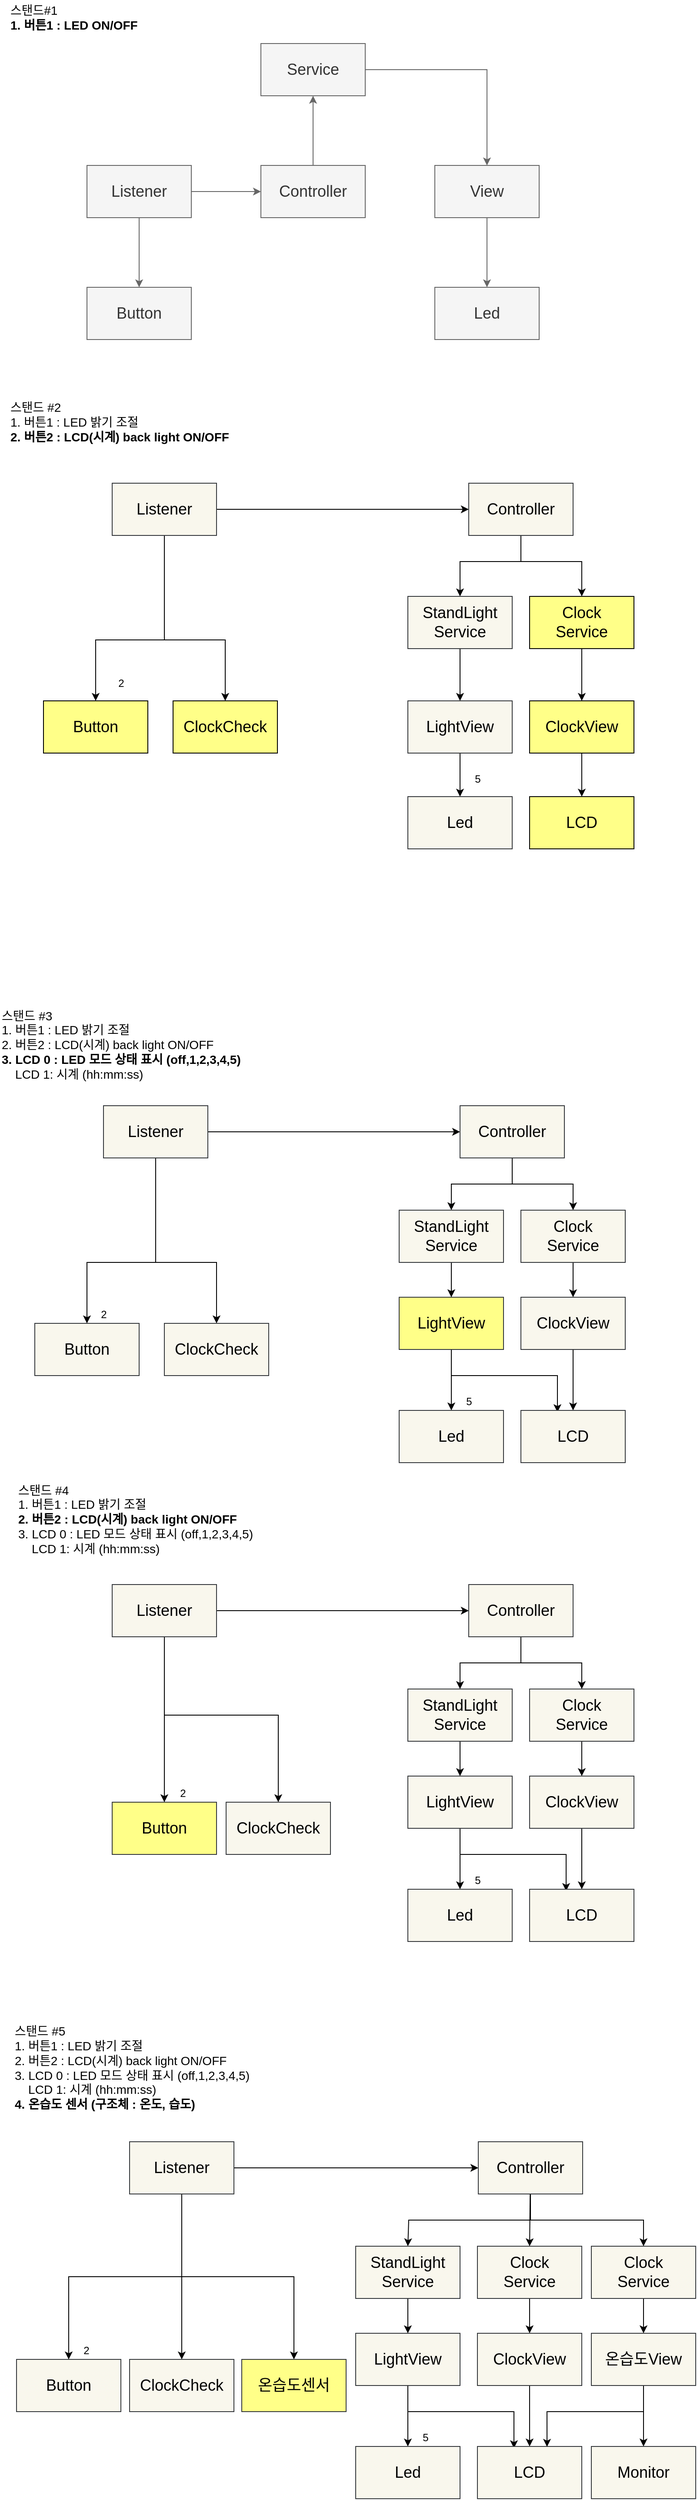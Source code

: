<mxfile>
    <diagram id="rwZVFnb9-4XuviEcM_qo" name="페이지-1">
        <mxGraphModel dx="939" dy="726" grid="1" gridSize="10" guides="1" tooltips="1" connect="1" arrows="1" fold="1" page="1" pageScale="1" pageWidth="827" pageHeight="1169" background="#ffffff" math="0" shadow="0">
            <root>
                <mxCell id="0"/>
                <mxCell id="1" parent="0"/>
                <mxCell id="2" value="Button" style="whiteSpace=wrap;html=1;fontSize=18;strokeColor=#666666;fontColor=#333333;fillColor=#f5f5f5;" parent="1" vertex="1">
                    <mxGeometry x="110" y="360" width="120" height="60" as="geometry"/>
                </mxCell>
                <mxCell id="6" value="" style="edgeStyle=none;html=1;fontSize=18;strokeColor=#666666;fontColor=#000000;fillColor=#f5f5f5;" parent="1" source="4" target="2" edge="1">
                    <mxGeometry relative="1" as="geometry"/>
                </mxCell>
                <mxCell id="8" value="" style="edgeStyle=none;html=1;fontSize=18;strokeColor=#666666;fontColor=#000000;fillColor=#f5f5f5;" parent="1" source="4" target="7" edge="1">
                    <mxGeometry relative="1" as="geometry"/>
                </mxCell>
                <mxCell id="4" value="Listener" style="whiteSpace=wrap;html=1;fontSize=18;strokeColor=#666666;fontColor=#333333;fillColor=#f5f5f5;" parent="1" vertex="1">
                    <mxGeometry x="110" y="220" width="120" height="60" as="geometry"/>
                </mxCell>
                <mxCell id="14" value="" style="edgeStyle=none;html=1;fontSize=18;strokeColor=#666666;fontColor=#000000;fillColor=#f5f5f5;" parent="1" source="7" target="13" edge="1">
                    <mxGeometry relative="1" as="geometry"/>
                </mxCell>
                <mxCell id="7" value="Controller" style="whiteSpace=wrap;html=1;fontSize=18;strokeColor=#666666;fontColor=#333333;fillColor=#f5f5f5;" parent="1" vertex="1">
                    <mxGeometry x="310" y="220" width="120" height="60" as="geometry"/>
                </mxCell>
                <mxCell id="12" value="" style="edgeStyle=none;html=1;fontSize=18;strokeColor=#666666;fontColor=#000000;fillColor=#f5f5f5;" parent="1" source="9" target="11" edge="1">
                    <mxGeometry relative="1" as="geometry"/>
                </mxCell>
                <mxCell id="9" value="View" style="whiteSpace=wrap;html=1;fontSize=18;strokeColor=#666666;fontColor=#333333;fillColor=#f5f5f5;" parent="1" vertex="1">
                    <mxGeometry x="510" y="220" width="120" height="60" as="geometry"/>
                </mxCell>
                <mxCell id="11" value="Led" style="whiteSpace=wrap;html=1;fontSize=18;strokeColor=#666666;fontColor=#333333;fillColor=#f5f5f5;" parent="1" vertex="1">
                    <mxGeometry x="510" y="360" width="120" height="60" as="geometry"/>
                </mxCell>
                <mxCell id="15" style="edgeStyle=orthogonalEdgeStyle;html=1;exitX=1;exitY=0.5;exitDx=0;exitDy=0;entryX=0.5;entryY=0;entryDx=0;entryDy=0;fontSize=18;rounded=0;strokeColor=#666666;fontColor=#000000;fillColor=#f5f5f5;" parent="1" source="13" target="9" edge="1">
                    <mxGeometry relative="1" as="geometry"/>
                </mxCell>
                <mxCell id="13" value="Service" style="whiteSpace=wrap;html=1;fontSize=18;strokeColor=#666666;fontColor=#333333;fillColor=#f5f5f5;" parent="1" vertex="1">
                    <mxGeometry x="310" y="80" width="120" height="60" as="geometry"/>
                </mxCell>
                <mxCell id="16" value="Button" style="whiteSpace=wrap;html=1;fontSize=18;fillColor=#ffff88;strokeColor=#000000;fontColor=#000000;" parent="1" vertex="1">
                    <mxGeometry x="60" y="835" width="120" height="60" as="geometry"/>
                </mxCell>
                <mxCell id="17" value="" style="edgeStyle=none;html=1;fontSize=18;entryX=0.5;entryY=0;entryDx=0;entryDy=0;rounded=0;fontColor=#000000;strokeColor=#000000;" parent="1" source="19" edge="1">
                    <mxGeometry relative="1" as="geometry">
                        <Array as="points">
                            <mxPoint x="199" y="765"/>
                            <mxPoint x="120" y="765"/>
                        </Array>
                        <mxPoint x="120" y="835" as="targetPoint"/>
                    </mxGeometry>
                </mxCell>
                <mxCell id="18" value="" style="edgeStyle=none;html=1;fontSize=18;strokeColor=#000000;" parent="1" source="19" target="21" edge="1">
                    <mxGeometry relative="1" as="geometry"/>
                </mxCell>
                <mxCell id="38" style="edgeStyle=none;rounded=0;html=1;entryX=0.5;entryY=0;entryDx=0;entryDy=0;exitX=0.5;exitY=1;exitDx=0;exitDy=0;fontColor=#000000;strokeColor=#000000;" parent="1" source="19" target="37" edge="1">
                    <mxGeometry relative="1" as="geometry">
                        <Array as="points">
                            <mxPoint x="199" y="765"/>
                            <mxPoint x="269" y="765"/>
                        </Array>
                    </mxGeometry>
                </mxCell>
                <mxCell id="19" value="Listener" style="whiteSpace=wrap;html=1;fontSize=18;strokeColor=#36393d;fillColor=#f9f7ed;fontColor=#000000;" parent="1" vertex="1">
                    <mxGeometry x="139" y="585" width="120" height="60" as="geometry"/>
                </mxCell>
                <mxCell id="33" style="edgeStyle=none;html=1;entryX=0.5;entryY=0;entryDx=0;entryDy=0;rounded=0;strokeColor=#000000;" parent="1" source="21" target="26" edge="1">
                    <mxGeometry relative="1" as="geometry">
                        <Array as="points">
                            <mxPoint x="609" y="675"/>
                            <mxPoint x="539" y="675"/>
                        </Array>
                    </mxGeometry>
                </mxCell>
                <mxCell id="34" style="edgeStyle=none;rounded=0;html=1;entryX=0.5;entryY=0;entryDx=0;entryDy=0;strokeColor=#000000;" parent="1" source="21" target="27" edge="1">
                    <mxGeometry relative="1" as="geometry">
                        <Array as="points">
                            <mxPoint x="609" y="675"/>
                            <mxPoint x="679" y="675"/>
                        </Array>
                    </mxGeometry>
                </mxCell>
                <mxCell id="21" value="Controller" style="whiteSpace=wrap;html=1;fontSize=18;strokeColor=#36393d;fillColor=#f9f7ed;fontColor=#000000;" parent="1" vertex="1">
                    <mxGeometry x="549" y="585" width="120" height="60" as="geometry"/>
                </mxCell>
                <mxCell id="22" value="" style="edgeStyle=none;html=1;fontSize=18;strokeColor=#000000;" parent="1" source="23" target="24" edge="1">
                    <mxGeometry relative="1" as="geometry"/>
                </mxCell>
                <mxCell id="23" value="LightView" style="whiteSpace=wrap;html=1;fontSize=18;strokeColor=#36393d;fillColor=#f9f7ed;fontColor=#000000;" parent="1" vertex="1">
                    <mxGeometry x="479" y="835" width="120" height="60" as="geometry"/>
                </mxCell>
                <mxCell id="24" value="Led" style="whiteSpace=wrap;html=1;fontSize=18;strokeColor=#36393d;fillColor=#f9f7ed;fontColor=#000000;" parent="1" vertex="1">
                    <mxGeometry x="479" y="945" width="120" height="60" as="geometry"/>
                </mxCell>
                <mxCell id="31" value="" style="edgeStyle=none;html=1;strokeColor=#000000;" parent="1" source="26" target="23" edge="1">
                    <mxGeometry relative="1" as="geometry"/>
                </mxCell>
                <mxCell id="26" value="StandLight&lt;br&gt;Service" style="whiteSpace=wrap;html=1;fontSize=18;strokeColor=#36393d;fillColor=#f9f7ed;fontColor=#000000;" parent="1" vertex="1">
                    <mxGeometry x="479" y="715" width="120" height="60" as="geometry"/>
                </mxCell>
                <mxCell id="32" value="" style="edgeStyle=none;html=1;strokeColor=#000000;" parent="1" source="27" target="28" edge="1">
                    <mxGeometry relative="1" as="geometry"/>
                </mxCell>
                <mxCell id="27" value="Clock&lt;br&gt;Service" style="whiteSpace=wrap;html=1;fontSize=18;fillColor=#ffff88;strokeColor=#000000;fontColor=#000000;" parent="1" vertex="1">
                    <mxGeometry x="619" y="715" width="120" height="60" as="geometry"/>
                </mxCell>
                <mxCell id="30" value="" style="edgeStyle=none;html=1;strokeColor=#000000;" parent="1" source="28" target="29" edge="1">
                    <mxGeometry relative="1" as="geometry"/>
                </mxCell>
                <mxCell id="28" value="ClockView" style="whiteSpace=wrap;html=1;fontSize=18;fillColor=#ffff88;strokeColor=#000000;fontColor=#000000;" parent="1" vertex="1">
                    <mxGeometry x="619" y="835" width="120" height="60" as="geometry"/>
                </mxCell>
                <mxCell id="29" value="LCD" style="whiteSpace=wrap;html=1;fontSize=18;fillColor=#ffff88;strokeColor=#000000;fontColor=#000000;" parent="1" vertex="1">
                    <mxGeometry x="619" y="945" width="120" height="60" as="geometry"/>
                </mxCell>
                <mxCell id="35" value="5" style="text;html=1;resizable=0;autosize=1;align=center;verticalAlign=middle;points=[];fillColor=none;rounded=0;fontColor=#000000;" parent="1" vertex="1">
                    <mxGeometry x="549" y="915" width="20" height="20" as="geometry"/>
                </mxCell>
                <mxCell id="36" value="2" style="text;html=1;resizable=0;autosize=1;align=center;verticalAlign=middle;points=[];fillColor=none;rounded=0;fontColor=#000000;" parent="1" vertex="1">
                    <mxGeometry x="139" y="805" width="20" height="20" as="geometry"/>
                </mxCell>
                <mxCell id="37" value="ClockCheck" style="whiteSpace=wrap;html=1;fontSize=18;fillColor=#ffff88;strokeColor=#000000;fontColor=#000000;" parent="1" vertex="1">
                    <mxGeometry x="209" y="835" width="120" height="60" as="geometry"/>
                </mxCell>
                <mxCell id="39" value="&lt;font style=&quot;font-size: 14px&quot;&gt;스탠드 #2&lt;br&gt;1. 버튼1 : LED 밝기 조절&lt;br&gt;&lt;b&gt;2. 버튼2 : LCD(시계) back light ON/OFF&lt;/b&gt;&lt;/font&gt;" style="text;html=1;resizable=0;autosize=1;align=left;verticalAlign=middle;points=[];fillColor=none;strokeColor=none;rounded=0;fontColor=#000000;" parent="1" vertex="1">
                    <mxGeometry x="20" y="490" width="270" height="50" as="geometry"/>
                </mxCell>
                <mxCell id="40" value="&lt;font style=&quot;font-size: 14px&quot;&gt;스탠드#1&lt;br&gt;&lt;b&gt;1. 버튼1 : LED ON/OFF&lt;/b&gt;&lt;/font&gt;" style="text;html=1;resizable=0;autosize=1;align=left;verticalAlign=middle;points=[];fillColor=none;rounded=0;fontColor=#000000;" parent="1" vertex="1">
                    <mxGeometry x="20" y="30" width="160" height="40" as="geometry"/>
                </mxCell>
                <mxCell id="41" value="Button" style="whiteSpace=wrap;html=1;fontSize=18;fillColor=#f9f7ed;strokeColor=#36393d;fontColor=#000000;" parent="1" vertex="1">
                    <mxGeometry x="50" y="1550" width="120" height="60" as="geometry"/>
                </mxCell>
                <mxCell id="42" value="" style="edgeStyle=none;html=1;fontSize=18;entryX=0.5;entryY=0;entryDx=0;entryDy=0;rounded=0;fontColor=#000000;strokeColor=#000000;" parent="1" source="45" target="41" edge="1">
                    <mxGeometry relative="1" as="geometry">
                        <Array as="points">
                            <mxPoint x="189" y="1480"/>
                            <mxPoint x="110" y="1480"/>
                        </Array>
                    </mxGeometry>
                </mxCell>
                <mxCell id="43" value="" style="edgeStyle=none;html=1;fontSize=18;strokeColor=#000000;" parent="1" source="45" target="48" edge="1">
                    <mxGeometry relative="1" as="geometry"/>
                </mxCell>
                <mxCell id="44" style="edgeStyle=none;rounded=0;html=1;entryX=0.5;entryY=0;entryDx=0;entryDy=0;exitX=0.5;exitY=1;exitDx=0;exitDy=0;fontColor=#000000;strokeColor=#000000;" parent="1" source="45" target="61" edge="1">
                    <mxGeometry relative="1" as="geometry">
                        <Array as="points">
                            <mxPoint x="189" y="1480"/>
                            <mxPoint x="259" y="1480"/>
                        </Array>
                    </mxGeometry>
                </mxCell>
                <mxCell id="45" value="Listener" style="whiteSpace=wrap;html=1;fontSize=18;strokeColor=#36393d;fillColor=#f9f7ed;fontColor=#000000;" parent="1" vertex="1">
                    <mxGeometry x="129" y="1300" width="120" height="60" as="geometry"/>
                </mxCell>
                <mxCell id="46" style="edgeStyle=none;html=1;entryX=0.5;entryY=0;entryDx=0;entryDy=0;rounded=0;strokeColor=#000000;" parent="1" source="48" target="53" edge="1">
                    <mxGeometry relative="1" as="geometry">
                        <Array as="points">
                            <mxPoint x="599" y="1390"/>
                            <mxPoint x="529" y="1390"/>
                        </Array>
                    </mxGeometry>
                </mxCell>
                <mxCell id="47" style="edgeStyle=none;rounded=0;html=1;entryX=0.5;entryY=0;entryDx=0;entryDy=0;strokeColor=#000000;" parent="1" source="48" target="55" edge="1">
                    <mxGeometry relative="1" as="geometry">
                        <Array as="points">
                            <mxPoint x="599" y="1390"/>
                            <mxPoint x="669" y="1390"/>
                        </Array>
                    </mxGeometry>
                </mxCell>
                <mxCell id="48" value="Controller" style="whiteSpace=wrap;html=1;fontSize=18;strokeColor=#36393d;fillColor=#f9f7ed;fontColor=#000000;" parent="1" vertex="1">
                    <mxGeometry x="539" y="1300" width="120" height="60" as="geometry"/>
                </mxCell>
                <mxCell id="49" value="" style="edgeStyle=none;html=1;fontSize=18;strokeColor=#000000;" parent="1" source="50" target="51" edge="1">
                    <mxGeometry relative="1" as="geometry"/>
                </mxCell>
                <mxCell id="62" style="edgeStyle=none;html=1;exitX=0.5;exitY=1;exitDx=0;exitDy=0;strokeColor=#000000;entryX=0.35;entryY=0.033;entryDx=0;entryDy=0;entryPerimeter=0;rounded=0;" parent="1" source="50" target="58" edge="1">
                    <mxGeometry relative="1" as="geometry">
                        <mxPoint x="650" y="1710" as="targetPoint"/>
                        <Array as="points">
                            <mxPoint x="529" y="1610"/>
                            <mxPoint x="651" y="1610"/>
                        </Array>
                    </mxGeometry>
                </mxCell>
                <mxCell id="50" value="LightView" style="whiteSpace=wrap;html=1;fontSize=18;strokeColor=#36393d;fillColor=#ffff88;fontColor=#000000;" parent="1" vertex="1">
                    <mxGeometry x="469" y="1520" width="120" height="60" as="geometry"/>
                </mxCell>
                <mxCell id="51" value="Led" style="whiteSpace=wrap;html=1;fontSize=18;strokeColor=#36393d;fillColor=#f9f7ed;fontColor=#000000;" parent="1" vertex="1">
                    <mxGeometry x="469" y="1650" width="120" height="60" as="geometry"/>
                </mxCell>
                <mxCell id="52" value="" style="edgeStyle=none;html=1;strokeColor=#000000;" parent="1" source="53" target="50" edge="1">
                    <mxGeometry relative="1" as="geometry"/>
                </mxCell>
                <mxCell id="53" value="StandLight&lt;br&gt;Service" style="whiteSpace=wrap;html=1;fontSize=18;strokeColor=#36393d;fillColor=#f9f7ed;fontColor=#000000;" parent="1" vertex="1">
                    <mxGeometry x="469" y="1420" width="120" height="60" as="geometry"/>
                </mxCell>
                <mxCell id="54" value="" style="edgeStyle=none;html=1;strokeColor=#000000;" parent="1" source="55" target="57" edge="1">
                    <mxGeometry relative="1" as="geometry"/>
                </mxCell>
                <mxCell id="55" value="Clock&lt;br&gt;Service" style="whiteSpace=wrap;html=1;fontSize=18;fillColor=#f9f7ed;strokeColor=#36393d;fontColor=#000000;" parent="1" vertex="1">
                    <mxGeometry x="609" y="1420" width="120" height="60" as="geometry"/>
                </mxCell>
                <mxCell id="56" value="" style="edgeStyle=none;html=1;strokeColor=#000000;" parent="1" source="57" target="58" edge="1">
                    <mxGeometry relative="1" as="geometry"/>
                </mxCell>
                <mxCell id="57" value="ClockView" style="whiteSpace=wrap;html=1;fontSize=18;fillColor=#f9f7ed;strokeColor=#36393d;fontColor=#000000;" parent="1" vertex="1">
                    <mxGeometry x="609" y="1520" width="120" height="60" as="geometry"/>
                </mxCell>
                <mxCell id="58" value="LCD" style="whiteSpace=wrap;html=1;fontSize=18;fillColor=#f9f7ed;strokeColor=#36393d;fontColor=#000000;" parent="1" vertex="1">
                    <mxGeometry x="609" y="1650" width="120" height="60" as="geometry"/>
                </mxCell>
                <mxCell id="59" value="5" style="text;html=1;resizable=0;autosize=1;align=center;verticalAlign=middle;points=[];fillColor=none;rounded=0;fontColor=#000000;" parent="1" vertex="1">
                    <mxGeometry x="539" y="1630" width="20" height="20" as="geometry"/>
                </mxCell>
                <mxCell id="60" value="2" style="text;html=1;resizable=0;autosize=1;align=center;verticalAlign=middle;points=[];fillColor=none;rounded=0;fontColor=#000000;" parent="1" vertex="1">
                    <mxGeometry x="119" y="1530" width="20" height="20" as="geometry"/>
                </mxCell>
                <mxCell id="61" value="ClockCheck" style="whiteSpace=wrap;html=1;fontSize=18;fillColor=#f9f7ed;strokeColor=#36393d;fontColor=#000000;" parent="1" vertex="1">
                    <mxGeometry x="199" y="1550" width="120" height="60" as="geometry"/>
                </mxCell>
                <mxCell id="63" value="&lt;font&gt;&lt;font style=&quot;font-size: 14px&quot;&gt;스탠드 #3&lt;br&gt;1. 버튼1 : LED 밝기 조절&lt;br&gt;2. 버튼2 : LCD(시계) back light ON/OFF&lt;br&gt;&lt;b&gt;3. LCD 0 : LED 모드 상태 표시 (off,1,2,3,4,5)&lt;/b&gt;&lt;br&gt;&amp;nbsp; &amp;nbsp; LCD 1: 시계 (hh:mm:ss)&lt;/font&gt;&lt;br&gt;&lt;/font&gt;" style="text;html=1;resizable=0;autosize=1;align=left;verticalAlign=middle;points=[];fillColor=none;strokeColor=none;rounded=0;fontColor=#000000;" parent="1" vertex="1">
                    <mxGeometry x="10" y="1190" width="300" height="80" as="geometry"/>
                </mxCell>
                <mxCell id="86" value="Button" style="whiteSpace=wrap;html=1;fontSize=18;fillColor=#ffff88;strokeColor=#36393d;fontColor=#000000;" parent="1" vertex="1">
                    <mxGeometry x="139" y="2100" width="120" height="60" as="geometry"/>
                </mxCell>
                <mxCell id="87" value="" style="edgeStyle=none;html=1;fontSize=18;entryX=0.5;entryY=0;entryDx=0;entryDy=0;rounded=0;fontColor=#000000;strokeColor=#000000;" parent="1" source="90" target="86" edge="1">
                    <mxGeometry relative="1" as="geometry">
                        <Array as="points">
                            <mxPoint x="199" y="2030"/>
                        </Array>
                    </mxGeometry>
                </mxCell>
                <mxCell id="88" value="" style="edgeStyle=none;html=1;fontSize=18;strokeColor=#000000;" parent="1" source="90" target="93" edge="1">
                    <mxGeometry relative="1" as="geometry"/>
                </mxCell>
                <mxCell id="89" style="edgeStyle=none;rounded=0;html=1;entryX=0.5;entryY=0;entryDx=0;entryDy=0;exitX=0.5;exitY=1;exitDx=0;exitDy=0;fontColor=#000000;strokeColor=#000000;" parent="1" source="90" target="107" edge="1">
                    <mxGeometry relative="1" as="geometry">
                        <Array as="points">
                            <mxPoint x="199" y="2000"/>
                            <mxPoint x="269" y="2000"/>
                            <mxPoint x="330" y="2000"/>
                        </Array>
                    </mxGeometry>
                </mxCell>
                <mxCell id="90" value="Listener" style="whiteSpace=wrap;html=1;fontSize=18;strokeColor=#36393d;fillColor=#f9f7ed;fontColor=#000000;" parent="1" vertex="1">
                    <mxGeometry x="139" y="1850" width="120" height="60" as="geometry"/>
                </mxCell>
                <mxCell id="91" style="edgeStyle=none;html=1;entryX=0.5;entryY=0;entryDx=0;entryDy=0;rounded=0;strokeColor=#000000;" parent="1" source="93" target="99" edge="1">
                    <mxGeometry relative="1" as="geometry">
                        <Array as="points">
                            <mxPoint x="609" y="1940"/>
                            <mxPoint x="539" y="1940"/>
                        </Array>
                    </mxGeometry>
                </mxCell>
                <mxCell id="92" style="edgeStyle=none;rounded=0;html=1;entryX=0.5;entryY=0;entryDx=0;entryDy=0;strokeColor=#000000;" parent="1" source="93" target="101" edge="1">
                    <mxGeometry relative="1" as="geometry">
                        <Array as="points">
                            <mxPoint x="609" y="1940"/>
                            <mxPoint x="679" y="1940"/>
                        </Array>
                    </mxGeometry>
                </mxCell>
                <mxCell id="93" value="Controller" style="whiteSpace=wrap;html=1;fontSize=18;strokeColor=#36393d;fillColor=#f9f7ed;fontColor=#000000;" parent="1" vertex="1">
                    <mxGeometry x="549" y="1850" width="120" height="60" as="geometry"/>
                </mxCell>
                <mxCell id="94" value="" style="edgeStyle=none;html=1;fontSize=18;strokeColor=#000000;" parent="1" source="96" target="97" edge="1">
                    <mxGeometry relative="1" as="geometry"/>
                </mxCell>
                <mxCell id="95" style="edgeStyle=none;html=1;exitX=0.5;exitY=1;exitDx=0;exitDy=0;strokeColor=#000000;entryX=0.35;entryY=0.033;entryDx=0;entryDy=0;entryPerimeter=0;rounded=0;" parent="1" source="96" target="104" edge="1">
                    <mxGeometry relative="1" as="geometry">
                        <mxPoint x="660" y="2260" as="targetPoint"/>
                        <Array as="points">
                            <mxPoint x="539" y="2160"/>
                            <mxPoint x="661" y="2160"/>
                        </Array>
                    </mxGeometry>
                </mxCell>
                <mxCell id="96" value="LightView" style="whiteSpace=wrap;html=1;fontSize=18;strokeColor=#36393d;fillColor=#f9f7ed;fontColor=#000000;" parent="1" vertex="1">
                    <mxGeometry x="479" y="2070" width="120" height="60" as="geometry"/>
                </mxCell>
                <mxCell id="97" value="Led" style="whiteSpace=wrap;html=1;fontSize=18;strokeColor=#36393d;fillColor=#f9f7ed;fontColor=#000000;" parent="1" vertex="1">
                    <mxGeometry x="479" y="2200" width="120" height="60" as="geometry"/>
                </mxCell>
                <mxCell id="98" value="" style="edgeStyle=none;html=1;strokeColor=#000000;" parent="1" source="99" target="96" edge="1">
                    <mxGeometry relative="1" as="geometry"/>
                </mxCell>
                <mxCell id="99" value="StandLight&lt;br&gt;Service" style="whiteSpace=wrap;html=1;fontSize=18;strokeColor=#36393d;fillColor=#f9f7ed;fontColor=#000000;" parent="1" vertex="1">
                    <mxGeometry x="479" y="1970" width="120" height="60" as="geometry"/>
                </mxCell>
                <mxCell id="100" value="" style="edgeStyle=none;html=1;strokeColor=#000000;" parent="1" source="101" target="103" edge="1">
                    <mxGeometry relative="1" as="geometry"/>
                </mxCell>
                <mxCell id="101" value="Clock&lt;br&gt;Service" style="whiteSpace=wrap;html=1;fontSize=18;fillColor=#f9f7ed;strokeColor=#36393d;fontColor=#000000;" parent="1" vertex="1">
                    <mxGeometry x="619" y="1970" width="120" height="60" as="geometry"/>
                </mxCell>
                <mxCell id="102" value="" style="edgeStyle=none;html=1;strokeColor=#000000;" parent="1" source="103" target="104" edge="1">
                    <mxGeometry relative="1" as="geometry"/>
                </mxCell>
                <mxCell id="103" value="ClockView" style="whiteSpace=wrap;html=1;fontSize=18;fillColor=#f9f7ed;strokeColor=#36393d;fontColor=#000000;" parent="1" vertex="1">
                    <mxGeometry x="619" y="2070" width="120" height="60" as="geometry"/>
                </mxCell>
                <mxCell id="104" value="LCD" style="whiteSpace=wrap;html=1;fontSize=18;fillColor=#f9f7ed;strokeColor=#36393d;fontColor=#000000;" parent="1" vertex="1">
                    <mxGeometry x="619" y="2200" width="120" height="60" as="geometry"/>
                </mxCell>
                <mxCell id="105" value="5" style="text;html=1;resizable=0;autosize=1;align=center;verticalAlign=middle;points=[];fillColor=none;rounded=0;fontColor=#000000;" parent="1" vertex="1">
                    <mxGeometry x="549" y="2180" width="20" height="20" as="geometry"/>
                </mxCell>
                <mxCell id="106" value="2" style="text;html=1;resizable=0;autosize=1;align=center;verticalAlign=middle;points=[];fillColor=none;rounded=0;fontColor=#000000;" parent="1" vertex="1">
                    <mxGeometry x="210" y="2080" width="20" height="20" as="geometry"/>
                </mxCell>
                <mxCell id="107" value="ClockCheck" style="whiteSpace=wrap;html=1;fontSize=18;fillColor=#f9f7ed;strokeColor=#36393d;fontColor=#000000;" parent="1" vertex="1">
                    <mxGeometry x="270" y="2100" width="120" height="60" as="geometry"/>
                </mxCell>
                <mxCell id="108" value="&lt;font&gt;&lt;font style=&quot;font-size: 14px&quot;&gt;스탠드 #4&lt;br&gt;1. 버튼1 : LED 밝기 조절&lt;br&gt;&lt;b&gt;2. 버튼2 :&lt;/b&gt; &lt;b&gt;LCD(시계) back light ON/OFF&lt;/b&gt;&lt;br&gt;3. LCD 0 : LED 모드 상태 표시 (off,1,2,3,4,5)&lt;br&gt;&amp;nbsp; &amp;nbsp; LCD 1: 시계 (hh:mm:ss)&lt;/font&gt;&lt;br&gt;&lt;/font&gt;" style="text;html=1;resizable=0;autosize=1;align=left;verticalAlign=middle;points=[];fillColor=none;strokeColor=none;rounded=0;fontColor=#000000;" parent="1" vertex="1">
                    <mxGeometry x="29" y="1735" width="290" height="80" as="geometry"/>
                </mxCell>
                <mxCell id="Rb2rSseCKVTXl8TNKAfo-113" value="Button" style="whiteSpace=wrap;html=1;fontSize=18;fillColor=#f9f7ed;strokeColor=#36393d;fontColor=#000000;" parent="1" vertex="1">
                    <mxGeometry x="29" y="2740" width="120" height="60" as="geometry"/>
                </mxCell>
                <mxCell id="Rb2rSseCKVTXl8TNKAfo-114" value="" style="edgeStyle=none;html=1;fontSize=18;entryX=0.5;entryY=0;entryDx=0;entryDy=0;rounded=0;fontColor=#000000;strokeColor=#000000;" parent="1" source="Rb2rSseCKVTXl8TNKAfo-118" target="Rb2rSseCKVTXl8TNKAfo-113" edge="1">
                    <mxGeometry relative="1" as="geometry">
                        <Array as="points">
                            <mxPoint x="219" y="2645"/>
                            <mxPoint x="89" y="2645"/>
                        </Array>
                    </mxGeometry>
                </mxCell>
                <mxCell id="Rb2rSseCKVTXl8TNKAfo-115" value="" style="edgeStyle=none;html=1;fontSize=18;strokeColor=#000000;" parent="1" source="Rb2rSseCKVTXl8TNKAfo-118" target="Rb2rSseCKVTXl8TNKAfo-121" edge="1">
                    <mxGeometry relative="1" as="geometry"/>
                </mxCell>
                <mxCell id="Rb2rSseCKVTXl8TNKAfo-116" style="edgeStyle=none;rounded=0;html=1;entryX=0.5;entryY=0;entryDx=0;entryDy=0;exitX=0.5;exitY=1;exitDx=0;exitDy=0;fontColor=#000000;strokeColor=#000000;" parent="1" source="Rb2rSseCKVTXl8TNKAfo-118" target="Rb2rSseCKVTXl8TNKAfo-135" edge="1">
                    <mxGeometry relative="1" as="geometry">
                        <Array as="points"/>
                    </mxGeometry>
                </mxCell>
                <mxCell id="Rb2rSseCKVTXl8TNKAfo-139" style="edgeStyle=orthogonalEdgeStyle;rounded=0;html=1;exitX=0.5;exitY=1;exitDx=0;exitDy=0;fontSize=14;fontColor=#000000;strokeColor=#000000;" parent="1" source="Rb2rSseCKVTXl8TNKAfo-118" target="Rb2rSseCKVTXl8TNKAfo-138" edge="1">
                    <mxGeometry relative="1" as="geometry"/>
                </mxCell>
                <mxCell id="Rb2rSseCKVTXl8TNKAfo-118" value="Listener" style="whiteSpace=wrap;html=1;fontSize=18;strokeColor=#36393d;fillColor=#f9f7ed;fontColor=#000000;" parent="1" vertex="1">
                    <mxGeometry x="159" y="2490" width="120" height="60" as="geometry"/>
                </mxCell>
                <mxCell id="Rb2rSseCKVTXl8TNKAfo-119" style="edgeStyle=none;html=1;entryX=0.5;entryY=0;entryDx=0;entryDy=0;rounded=0;strokeColor=#000000;" parent="1" source="Rb2rSseCKVTXl8TNKAfo-121" target="Rb2rSseCKVTXl8TNKAfo-127" edge="1">
                    <mxGeometry relative="1" as="geometry">
                        <Array as="points">
                            <mxPoint x="620" y="2580"/>
                            <mxPoint x="480" y="2580"/>
                        </Array>
                    </mxGeometry>
                </mxCell>
                <mxCell id="Rb2rSseCKVTXl8TNKAfo-120" style="edgeStyle=none;rounded=0;html=1;entryX=0.5;entryY=0;entryDx=0;entryDy=0;strokeColor=#000000;" parent="1" source="Rb2rSseCKVTXl8TNKAfo-121" target="Rb2rSseCKVTXl8TNKAfo-129" edge="1">
                    <mxGeometry relative="1" as="geometry">
                        <Array as="points"/>
                    </mxGeometry>
                </mxCell>
                <mxCell id="117" style="edgeStyle=orthogonalEdgeStyle;html=1;exitX=0.5;exitY=1;exitDx=0;exitDy=0;entryX=0.5;entryY=0;entryDx=0;entryDy=0;fontColor=#000000;rounded=0;strokeColor=#000000;" edge="1" parent="1" source="Rb2rSseCKVTXl8TNKAfo-121" target="113">
                    <mxGeometry relative="1" as="geometry"/>
                </mxCell>
                <mxCell id="Rb2rSseCKVTXl8TNKAfo-121" value="Controller" style="whiteSpace=wrap;html=1;fontSize=18;strokeColor=#36393d;fillColor=#f9f7ed;fontColor=#000000;" parent="1" vertex="1">
                    <mxGeometry x="560" y="2490" width="120" height="60" as="geometry"/>
                </mxCell>
                <mxCell id="Rb2rSseCKVTXl8TNKAfo-122" value="" style="edgeStyle=none;html=1;fontSize=18;strokeColor=#000000;" parent="1" source="Rb2rSseCKVTXl8TNKAfo-124" target="Rb2rSseCKVTXl8TNKAfo-125" edge="1">
                    <mxGeometry relative="1" as="geometry"/>
                </mxCell>
                <mxCell id="Rb2rSseCKVTXl8TNKAfo-123" style="edgeStyle=none;html=1;exitX=0.5;exitY=1;exitDx=0;exitDy=0;strokeColor=#000000;entryX=0.35;entryY=0.033;entryDx=0;entryDy=0;entryPerimeter=0;rounded=0;" parent="1" source="Rb2rSseCKVTXl8TNKAfo-124" target="Rb2rSseCKVTXl8TNKAfo-132" edge="1">
                    <mxGeometry relative="1" as="geometry">
                        <mxPoint x="600" y="2900" as="targetPoint"/>
                        <Array as="points">
                            <mxPoint x="479" y="2800"/>
                            <mxPoint x="601" y="2800"/>
                        </Array>
                    </mxGeometry>
                </mxCell>
                <mxCell id="Rb2rSseCKVTXl8TNKAfo-124" value="LightView" style="whiteSpace=wrap;html=1;fontSize=18;strokeColor=#36393d;fillColor=#f9f7ed;fontColor=#000000;" parent="1" vertex="1">
                    <mxGeometry x="419" y="2710" width="120" height="60" as="geometry"/>
                </mxCell>
                <mxCell id="Rb2rSseCKVTXl8TNKAfo-125" value="Led" style="whiteSpace=wrap;html=1;fontSize=18;strokeColor=#36393d;fillColor=#f9f7ed;fontColor=#000000;" parent="1" vertex="1">
                    <mxGeometry x="419" y="2840" width="120" height="60" as="geometry"/>
                </mxCell>
                <mxCell id="Rb2rSseCKVTXl8TNKAfo-126" value="" style="edgeStyle=none;html=1;strokeColor=#000000;" parent="1" source="Rb2rSseCKVTXl8TNKAfo-127" target="Rb2rSseCKVTXl8TNKAfo-124" edge="1">
                    <mxGeometry relative="1" as="geometry"/>
                </mxCell>
                <mxCell id="Rb2rSseCKVTXl8TNKAfo-127" value="StandLight&lt;br&gt;Service" style="whiteSpace=wrap;html=1;fontSize=18;strokeColor=#36393d;fillColor=#f9f7ed;fontColor=#000000;" parent="1" vertex="1">
                    <mxGeometry x="419" y="2610" width="120" height="60" as="geometry"/>
                </mxCell>
                <mxCell id="Rb2rSseCKVTXl8TNKAfo-128" value="" style="edgeStyle=none;html=1;strokeColor=#000000;" parent="1" source="Rb2rSseCKVTXl8TNKAfo-129" target="Rb2rSseCKVTXl8TNKAfo-131" edge="1">
                    <mxGeometry relative="1" as="geometry"/>
                </mxCell>
                <mxCell id="Rb2rSseCKVTXl8TNKAfo-129" value="Clock&lt;br&gt;Service" style="whiteSpace=wrap;html=1;fontSize=18;fillColor=#f9f7ed;strokeColor=#36393d;fontColor=#000000;" parent="1" vertex="1">
                    <mxGeometry x="559" y="2610" width="120" height="60" as="geometry"/>
                </mxCell>
                <mxCell id="Rb2rSseCKVTXl8TNKAfo-130" value="" style="edgeStyle=none;html=1;strokeColor=#000000;" parent="1" source="Rb2rSseCKVTXl8TNKAfo-131" target="Rb2rSseCKVTXl8TNKAfo-132" edge="1">
                    <mxGeometry relative="1" as="geometry"/>
                </mxCell>
                <mxCell id="Rb2rSseCKVTXl8TNKAfo-131" value="ClockView" style="whiteSpace=wrap;html=1;fontSize=18;fillColor=#f9f7ed;strokeColor=#36393d;fontColor=#000000;" parent="1" vertex="1">
                    <mxGeometry x="559" y="2710" width="120" height="60" as="geometry"/>
                </mxCell>
                <mxCell id="Rb2rSseCKVTXl8TNKAfo-132" value="LCD" style="whiteSpace=wrap;html=1;fontSize=18;fillColor=#f9f7ed;strokeColor=#36393d;fontColor=#000000;" parent="1" vertex="1">
                    <mxGeometry x="559" y="2840" width="120" height="60" as="geometry"/>
                </mxCell>
                <mxCell id="Rb2rSseCKVTXl8TNKAfo-133" value="5" style="text;html=1;resizable=0;autosize=1;align=center;verticalAlign=middle;points=[];fillColor=none;rounded=0;fontColor=#000000;" parent="1" vertex="1">
                    <mxGeometry x="489" y="2820" width="20" height="20" as="geometry"/>
                </mxCell>
                <mxCell id="Rb2rSseCKVTXl8TNKAfo-134" value="2" style="text;html=1;resizable=0;autosize=1;align=center;verticalAlign=middle;points=[];fillColor=none;rounded=0;fontColor=#000000;" parent="1" vertex="1">
                    <mxGeometry x="99" y="2720" width="20" height="20" as="geometry"/>
                </mxCell>
                <mxCell id="Rb2rSseCKVTXl8TNKAfo-135" value="ClockCheck" style="whiteSpace=wrap;html=1;fontSize=18;fillColor=#f9f7ed;strokeColor=#36393d;fontColor=#000000;" parent="1" vertex="1">
                    <mxGeometry x="159" y="2740" width="120" height="60" as="geometry"/>
                </mxCell>
                <mxCell id="Rb2rSseCKVTXl8TNKAfo-136" value="&lt;font&gt;&lt;font style=&quot;font-size: 14px&quot;&gt;&lt;font&gt;스탠드 #5&lt;br&gt;1. 버튼1 : LED 밝기 조절&lt;br&gt;2. 버튼2 : LCD(시계) back light ON/OFF&lt;br&gt;3. LCD 0 : LED 모드 상태 표시 (off,1,2,3,4,5)&lt;br&gt;&amp;nbsp; &amp;nbsp; LCD 1: 시계 (hh:mm:ss)&lt;br&gt;&lt;/font&gt;&lt;b&gt;4. 온습도 센서 (구조체 : 온도, 습도)&lt;/b&gt;&lt;/font&gt;&lt;br&gt;&lt;/font&gt;" style="text;html=1;resizable=0;autosize=1;align=left;verticalAlign=middle;points=[];fillColor=none;strokeColor=none;rounded=0;fontColor=#000000;" parent="1" vertex="1">
                    <mxGeometry x="25" y="2360" width="290" height="90" as="geometry"/>
                </mxCell>
                <mxCell id="Rb2rSseCKVTXl8TNKAfo-138" value="온습도센서" style="whiteSpace=wrap;html=1;fontSize=18;fillColor=#ffff88;strokeColor=#36393d;fontColor=#000000;" parent="1" vertex="1">
                    <mxGeometry x="288" y="2740" width="120" height="60" as="geometry"/>
                </mxCell>
                <mxCell id="120" value="" style="edgeStyle=orthogonalEdgeStyle;rounded=0;html=1;fontColor=#000000;strokeColor=#000000;" edge="1" parent="1" source="113" target="114">
                    <mxGeometry relative="1" as="geometry"/>
                </mxCell>
                <mxCell id="113" value="Clock&lt;br&gt;Service" style="whiteSpace=wrap;html=1;fontSize=18;fillColor=#f9f7ed;strokeColor=#36393d;fontColor=#000000;" vertex="1" parent="1">
                    <mxGeometry x="690" y="2610" width="120" height="60" as="geometry"/>
                </mxCell>
                <mxCell id="121" value="" style="edgeStyle=orthogonalEdgeStyle;rounded=0;html=1;fontColor=#000000;strokeColor=#000000;" edge="1" parent="1" source="114" target="115">
                    <mxGeometry relative="1" as="geometry"/>
                </mxCell>
                <mxCell id="122" style="edgeStyle=orthogonalEdgeStyle;rounded=0;html=1;entryX=0.667;entryY=0.006;entryDx=0;entryDy=0;entryPerimeter=0;fontColor=#000000;strokeColor=#000000;" edge="1" parent="1" source="114" target="Rb2rSseCKVTXl8TNKAfo-132">
                    <mxGeometry relative="1" as="geometry">
                        <Array as="points">
                            <mxPoint x="750" y="2800"/>
                            <mxPoint x="639" y="2800"/>
                        </Array>
                    </mxGeometry>
                </mxCell>
                <mxCell id="114" value="온습도View" style="whiteSpace=wrap;html=1;fontSize=18;fillColor=#f9f7ed;strokeColor=#36393d;fontColor=#000000;" vertex="1" parent="1">
                    <mxGeometry x="690" y="2710" width="120" height="60" as="geometry"/>
                </mxCell>
                <mxCell id="115" value="Monitor" style="whiteSpace=wrap;html=1;fontSize=18;fillColor=#f9f7ed;strokeColor=#36393d;fontColor=#000000;" vertex="1" parent="1">
                    <mxGeometry x="690" y="2840" width="120" height="60" as="geometry"/>
                </mxCell>
            </root>
        </mxGraphModel>
    </diagram>
    <diagram id="JMYObuIH1QSER_L9iBrt" name="페이지-2">
        <mxGraphModel dx="798" dy="365" grid="1" gridSize="10" guides="1" tooltips="1" connect="1" arrows="1" fold="1" page="1" pageScale="1" pageWidth="827" pageHeight="1169" math="0" shadow="0">
            <root>
                <mxCell id="Q607Y2rKxZQUFugG3BdK-0"/>
                <mxCell id="Q607Y2rKxZQUFugG3BdK-1" parent="Q607Y2rKxZQUFugG3BdK-0"/>
                <mxCell id="XUThxh31XiLSm-2z7mRA-0" value="Button" style="whiteSpace=wrap;html=1;fontSize=18;" parent="Q607Y2rKxZQUFugG3BdK-1" vertex="1">
                    <mxGeometry x="150" y="220" width="120" height="60" as="geometry"/>
                </mxCell>
                <mxCell id="XUThxh31XiLSm-2z7mRA-1" value="" style="edgeStyle=none;html=1;fontSize=18;" parent="Q607Y2rKxZQUFugG3BdK-1" source="XUThxh31XiLSm-2z7mRA-2" target="XUThxh31XiLSm-2z7mRA-0" edge="1">
                    <mxGeometry relative="1" as="geometry"/>
                </mxCell>
                <mxCell id="Xn4zP_rzqBb-KwKWEkbt-1" style="edgeStyle=orthogonalEdgeStyle;rounded=0;html=1;exitX=1;exitY=0.5;exitDx=0;exitDy=0;fontSize=18;" parent="Q607Y2rKxZQUFugG3BdK-1" source="XUThxh31XiLSm-2z7mRA-2" target="Xn4zP_rzqBb-KwKWEkbt-0" edge="1">
                    <mxGeometry relative="1" as="geometry"/>
                </mxCell>
                <mxCell id="XUThxh31XiLSm-2z7mRA-2" value="Listener" style="whiteSpace=wrap;html=1;fontSize=18;" parent="Q607Y2rKxZQUFugG3BdK-1" vertex="1">
                    <mxGeometry x="150" y="80" width="120" height="60" as="geometry"/>
                </mxCell>
                <mxCell id="XUThxh31XiLSm-2z7mRA-3" value="LED" style="whiteSpace=wrap;html=1;fontSize=18;" parent="Q607Y2rKxZQUFugG3BdK-1" vertex="1">
                    <mxGeometry x="540" y="220" width="120" height="60" as="geometry"/>
                </mxCell>
                <mxCell id="XUThxh31XiLSm-2z7mRA-6" value="이벤트 감시 기능" style="text;html=1;align=center;verticalAlign=middle;resizable=0;points=[];autosize=1;strokeColor=none;fillColor=none;fontSize=18;" parent="Q607Y2rKxZQUFugG3BdK-1" vertex="1">
                    <mxGeometry x="130" y="50" width="150" height="30" as="geometry"/>
                </mxCell>
                <mxCell id="z8fZrk0xQkMEeZACTWGU-1" style="edgeStyle=orthogonalEdgeStyle;rounded=0;html=1;exitX=1;exitY=0.5;exitDx=0;exitDy=0;entryX=0;entryY=0.5;entryDx=0;entryDy=0;fontSize=18;" parent="Q607Y2rKxZQUFugG3BdK-1" source="Xn4zP_rzqBb-KwKWEkbt-0" target="z8fZrk0xQkMEeZACTWGU-0" edge="1">
                    <mxGeometry relative="1" as="geometry"/>
                </mxCell>
                <mxCell id="Xn4zP_rzqBb-KwKWEkbt-0" value="controller" style="whiteSpace=wrap;html=1;fontSize=18;" parent="Q607Y2rKxZQUFugG3BdK-1" vertex="1">
                    <mxGeometry x="350" y="80" width="120" height="60" as="geometry"/>
                </mxCell>
                <mxCell id="z8fZrk0xQkMEeZACTWGU-2" style="edgeStyle=orthogonalEdgeStyle;rounded=0;html=1;exitX=0.5;exitY=1;exitDx=0;exitDy=0;fontSize=18;" parent="Q607Y2rKxZQUFugG3BdK-1" source="z8fZrk0xQkMEeZACTWGU-0" target="XUThxh31XiLSm-2z7mRA-3" edge="1">
                    <mxGeometry relative="1" as="geometry"/>
                </mxCell>
                <mxCell id="z8fZrk0xQkMEeZACTWGU-0" value="View" style="whiteSpace=wrap;html=1;fontSize=18;" parent="Q607Y2rKxZQUFugG3BdK-1" vertex="1">
                    <mxGeometry x="540" y="80" width="120" height="60" as="geometry"/>
                </mxCell>
            </root>
        </mxGraphModel>
    </diagram>
</mxfile>